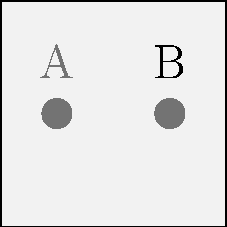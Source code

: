 size(4cm,0);
dotfactor*=5;

dot(scale(2)*"A",(0.5,1),5N);

layer();

dot(scale(2)*"B",(1.5,1),5N);
filldraw(scale(2)*unitsquare, lightgray+opacity(.5));

shipout(bbox(5mm,black,RadialShade(lightblue,darkblue)), "pdf");
